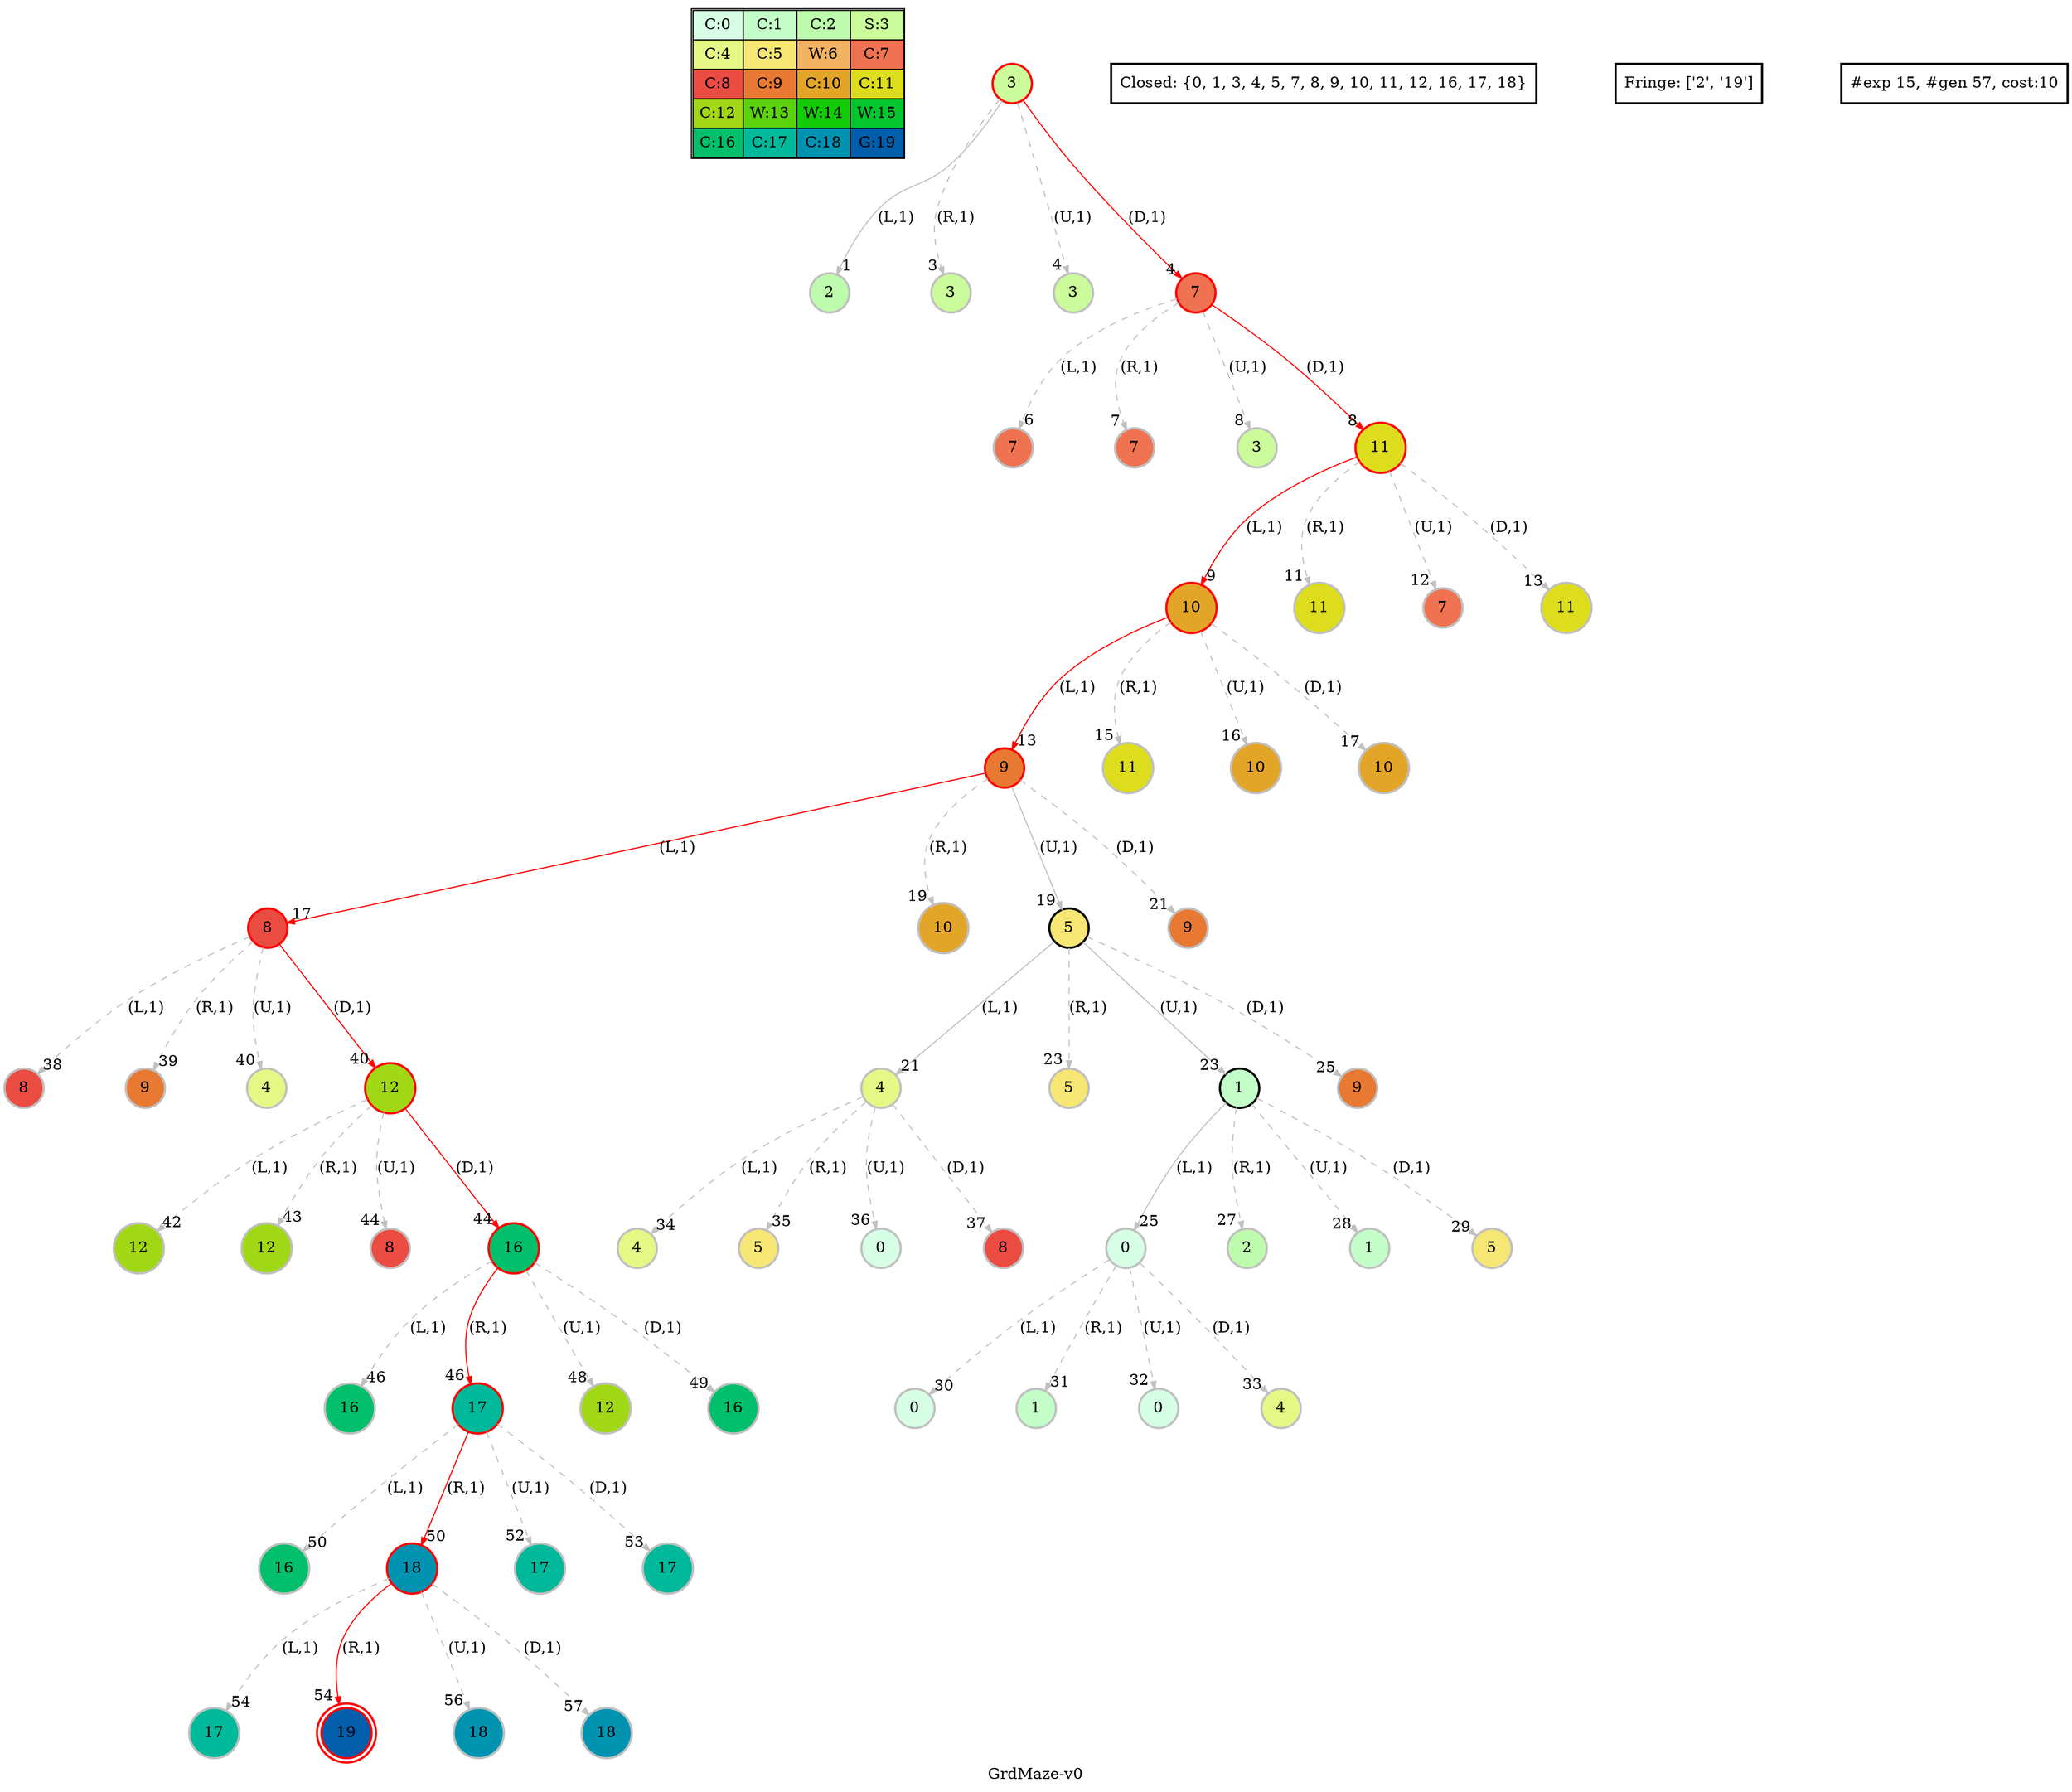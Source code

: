 digraph GrdMaze { label="GrdMaze-v0" nodesep=1 ranksep="1.2" node [shape=circle penwidth=2] edge [arrowsize=0.7] 
subgraph MAP {label=Map;map [shape=plaintext label=<<table border="1" cellpadding="5" cellspacing="0" cellborder="1"><tr><td bgcolor="0.39803922 0.15947579 0.99679532 1.        ">C:0</td><td bgcolor="0.35098039 0.23194764 0.99315867 1.        ">C:1</td><td bgcolor="0.29607843 0.31486959 0.98720184 1.        ">C:2</td><td bgcolor="0.24901961 0.38410575 0.98063477 1.        ">S:3</td></tr><tr><td bgcolor="0.19411765 0.46220388 0.97128103 1.        ">C:4</td><td bgcolor="0.14705882 0.52643216 0.96182564 1.        ">C:5</td><td bgcolor="0.09215686 0.59770746 0.94913494 1.        ">W:6</td><td bgcolor="0.0372549  0.66454018 0.93467977 1.        ">C:7</td></tr><tr><td bgcolor="0.00980392 0.71791192 0.92090552 1.        ">C:8</td><td bgcolor="0.06470588 0.77520398 0.9032472  1.        ">C:9</td><td bgcolor="0.11176471 0.81974048 0.88677369 1.        ">C:10</td><td bgcolor="0.16666667 0.8660254  0.8660254  1.        ">C:11</td></tr><tr><td bgcolor="0.21372549 0.9005867  0.84695821 1.        ">C:12</td><td bgcolor="0.26862745 0.93467977 0.82325295 1.        ">W:13</td><td bgcolor="0.32352941 0.96182564 0.79801723 1.        ">W:14</td><td bgcolor="0.37058824 0.97940977 0.77520398 1.        ">W:15</td></tr><tr><td bgcolor="0.4254902  0.99315867 0.74725253 1.        ">C:16</td><td bgcolor="0.47254902 0.99907048 0.72218645 1.        ">C:17</td><td bgcolor="0.52745098 0.99907048 0.69169844 1.        ">C:18</td><td bgcolor="0.5745098  0.99315867 0.66454018 1.        ">G:19</td></tr></table>>]} 
"0_3" [label="3" style=filled color=grey fillcolor="0.24901961 0.38410575 0.98063477 1.        " ];
"0_3" [label="3" style=filled color=black color=red fillcolor="0.24901961 0.38410575 0.98063477 1.        " ];"0_3.2-0" [label="2" style=filled color=grey fillcolor="0.29607843 0.31486959 0.98720184 1.        " ]; "0_3" -> "0_3.2-0" [label="(L,1)" headlabel=" 1 " style="" color=grey ]; "0_c" [label="Closed: {3}" shape=box]; "0_fr" [label="Fringe: []" shape=box];
"0_3.3-1" [label="3" style=filled color=grey fillcolor="0.24901961 0.38410575 0.98063477 1.        " ]; "0_3" -> "0_3.3-1" [label="(R,1)" headlabel=" 3 " style="dashed" color=grey ]; "0_c" [label="Closed: {3}" shape=box]; "0_fr" [label="Fringe: ['2']" shape=box];
"0_3.3-2" [label="3" style=filled color=grey fillcolor="0.24901961 0.38410575 0.98063477 1.        " ]; "0_3" -> "0_3.3-2" [label="(U,1)" headlabel=" 4 " style="dashed" color=grey ]; "0_c" [label="Closed: {3}" shape=box]; "0_fr" [label="Fringe: ['2']" shape=box];
"0_3.7-3" [label="7" style=filled color=grey color=red fillcolor="0.0372549  0.66454018 0.93467977 1.        " ]; "0_3" -> "0_3.7-3" [label="(D,1)" headlabel=" 4 " style="" color=grey color=red ]; "0_c" [label="Closed: {3}" shape=box]; "0_fr" [label="Fringe: ['2']" shape=box];
"0_3.7.7-0" [label="7" style=filled color=grey fillcolor="0.0372549  0.66454018 0.93467977 1.        " ]; "0_3.7-3" -> "0_3.7.7-0" [label="(L,1)" headlabel=" 6 " style="dashed" color=grey ]; "0_c" [label="Closed: {3, 7}" shape=box]; "0_fr" [label="Fringe: ['2']" shape=box];
"0_3.7.7-1" [label="7" style=filled color=grey fillcolor="0.0372549  0.66454018 0.93467977 1.        " ]; "0_3.7-3" -> "0_3.7.7-1" [label="(R,1)" headlabel=" 7 " style="dashed" color=grey ]; "0_c" [label="Closed: {3, 7}" shape=box]; "0_fr" [label="Fringe: ['2']" shape=box];
"0_3.7.3-2" [label="3" style=filled color=grey fillcolor="0.24901961 0.38410575 0.98063477 1.        " ]; "0_3.7-3" -> "0_3.7.3-2" [label="(U,1)" headlabel=" 8 " style="dashed" color=grey ]; "0_c" [label="Closed: {3, 7}" shape=box]; "0_fr" [label="Fringe: ['2']" shape=box];
"0_3.7-3" [label="7" style=filled color=black color=red fillcolor="0.0372549  0.66454018 0.93467977 1.        " ];"0_3.7.11-3" [label="11" style=filled color=grey color=red fillcolor="0.16666667 0.8660254  0.8660254  1.        " ]; "0_3.7-3" -> "0_3.7.11-3" [label="(D,1)" headlabel=" 8 " style="" color=grey color=red ]; "0_c" [label="Closed: {3, 7}" shape=box]; "0_fr" [label="Fringe: ['2']" shape=box];
"0_3.7.11-3" [label="11" style=filled color=black color=red fillcolor="0.16666667 0.8660254  0.8660254  1.        " ];"0_3.7.11.10-0" [label="10" style=filled color=grey color=red fillcolor="0.11176471 0.81974048 0.88677369 1.        " ]; "0_3.7.11-3" -> "0_3.7.11.10-0" [label="(L,1)" headlabel=" 9 " style="" color=grey color=red ]; "0_c" [label="Closed: {11, 3, 7}" shape=box]; "0_fr" [label="Fringe: ['2']" shape=box];
"0_3.7.11.11-1" [label="11" style=filled color=grey fillcolor="0.16666667 0.8660254  0.8660254  1.        " ]; "0_3.7.11-3" -> "0_3.7.11.11-1" [label="(R,1)" headlabel=" 11 " style="dashed" color=grey ]; "0_c" [label="Closed: {11, 3, 7}" shape=box]; "0_fr" [label="Fringe: ['2', '10']" shape=box];
"0_3.7.11.7-2" [label="7" style=filled color=grey fillcolor="0.0372549  0.66454018 0.93467977 1.        " ]; "0_3.7.11-3" -> "0_3.7.11.7-2" [label="(U,1)" headlabel=" 12 " style="dashed" color=grey ]; "0_c" [label="Closed: {11, 3, 7}" shape=box]; "0_fr" [label="Fringe: ['2', '10']" shape=box];
"0_3.7.11.11-3" [label="11" style=filled color=grey fillcolor="0.16666667 0.8660254  0.8660254  1.        " ]; "0_3.7.11-3" -> "0_3.7.11.11-3" [label="(D,1)" headlabel=" 13 " style="dashed" color=grey ]; "0_c" [label="Closed: {11, 3, 7}" shape=box]; "0_fr" [label="Fringe: ['2', '10']" shape=box];
"0_3.7.11.10-0" [label="10" style=filled color=black color=red fillcolor="0.11176471 0.81974048 0.88677369 1.        " ];"0_3.7.11.10.9-0" [label="9" style=filled color=grey color=red fillcolor="0.06470588 0.77520398 0.9032472  1.        " ]; "0_3.7.11.10-0" -> "0_3.7.11.10.9-0" [label="(L,1)" headlabel=" 13 " style="" color=grey color=red ]; "0_c" [label="Closed: {11, 10, 3, 7}" shape=box]; "0_fr" [label="Fringe: ['2']" shape=box];
"0_3.7.11.10.11-1" [label="11" style=filled color=grey fillcolor="0.16666667 0.8660254  0.8660254  1.        " ]; "0_3.7.11.10-0" -> "0_3.7.11.10.11-1" [label="(R,1)" headlabel=" 15 " style="dashed" color=grey ]; "0_c" [label="Closed: {11, 10, 3, 7}" shape=box]; "0_fr" [label="Fringe: ['2', '9']" shape=box];
"0_3.7.11.10.10-2" [label="10" style=filled color=grey fillcolor="0.11176471 0.81974048 0.88677369 1.        " ]; "0_3.7.11.10-0" -> "0_3.7.11.10.10-2" [label="(U,1)" headlabel=" 16 " style="dashed" color=grey ]; "0_c" [label="Closed: {11, 10, 3, 7}" shape=box]; "0_fr" [label="Fringe: ['2', '9']" shape=box];
"0_3.7.11.10.10-3" [label="10" style=filled color=grey fillcolor="0.11176471 0.81974048 0.88677369 1.        " ]; "0_3.7.11.10-0" -> "0_3.7.11.10.10-3" [label="(D,1)" headlabel=" 17 " style="dashed" color=grey ]; "0_c" [label="Closed: {11, 10, 3, 7}" shape=box]; "0_fr" [label="Fringe: ['2', '9']" shape=box];
"0_3.7.11.10.9-0" [label="9" style=filled color=black color=red fillcolor="0.06470588 0.77520398 0.9032472  1.        " ];"0_3.7.11.10.9.8-0" [label="8" style=filled color=grey color=red fillcolor="0.00980392 0.71791192 0.92090552 1.        " ]; "0_3.7.11.10.9-0" -> "0_3.7.11.10.9.8-0" [label="(L,1)" headlabel=" 17 " style="" color=grey color=red ]; "0_c" [label="Closed: {3, 7, 9, 10, 11}" shape=box]; "0_fr" [label="Fringe: ['2']" shape=box];
"0_3.7.11.10.9.10-1" [label="10" style=filled color=grey fillcolor="0.11176471 0.81974048 0.88677369 1.        " ]; "0_3.7.11.10.9-0" -> "0_3.7.11.10.9.10-1" [label="(R,1)" headlabel=" 19 " style="dashed" color=grey ]; "0_c" [label="Closed: {3, 7, 9, 10, 11}" shape=box]; "0_fr" [label="Fringe: ['2', '8']" shape=box];
"0_3.7.11.10.9.5-2" [label="5" style=filled color=grey fillcolor="0.14705882 0.52643216 0.96182564 1.        " ]; "0_3.7.11.10.9-0" -> "0_3.7.11.10.9.5-2" [label="(U,1)" headlabel=" 19 " style="" color=grey ]; "0_c" [label="Closed: {3, 7, 9, 10, 11}" shape=box]; "0_fr" [label="Fringe: ['2', '8']" shape=box];
"0_3.7.11.10.9.9-3" [label="9" style=filled color=grey fillcolor="0.06470588 0.77520398 0.9032472  1.        " ]; "0_3.7.11.10.9-0" -> "0_3.7.11.10.9.9-3" [label="(D,1)" headlabel=" 21 " style="dashed" color=grey ]; "0_c" [label="Closed: {3, 7, 9, 10, 11}" shape=box]; "0_fr" [label="Fringe: ['2', '8', '5']" shape=box];
"0_3.7.11.10.9.5-2" [label="5" style=filled color=black fillcolor="0.14705882 0.52643216 0.96182564 1.        " ];"0_3.7.11.10.9.5.4-0" [label="4" style=filled color=grey fillcolor="0.19411765 0.46220388 0.97128103 1.        " ]; "0_3.7.11.10.9.5-2" -> "0_3.7.11.10.9.5.4-0" [label="(L,1)" headlabel=" 21 " style="" color=grey ]; "0_c" [label="Closed: {3, 5, 7, 9, 10, 11}" shape=box]; "0_fr" [label="Fringe: ['2', '8']" shape=box];
"0_3.7.11.10.9.5.5-1" [label="5" style=filled color=grey fillcolor="0.14705882 0.52643216 0.96182564 1.        " ]; "0_3.7.11.10.9.5-2" -> "0_3.7.11.10.9.5.5-1" [label="(R,1)" headlabel=" 23 " style="dashed" color=grey ]; "0_c" [label="Closed: {3, 5, 7, 9, 10, 11}" shape=box]; "0_fr" [label="Fringe: ['2', '8', '4']" shape=box];
"0_3.7.11.10.9.5.1-2" [label="1" style=filled color=grey fillcolor="0.35098039 0.23194764 0.99315867 1.        " ]; "0_3.7.11.10.9.5-2" -> "0_3.7.11.10.9.5.1-2" [label="(U,1)" headlabel=" 23 " style="" color=grey ]; "0_c" [label="Closed: {3, 5, 7, 9, 10, 11}" shape=box]; "0_fr" [label="Fringe: ['2', '8', '4']" shape=box];
"0_3.7.11.10.9.5.9-3" [label="9" style=filled color=grey fillcolor="0.06470588 0.77520398 0.9032472  1.        " ]; "0_3.7.11.10.9.5-2" -> "0_3.7.11.10.9.5.9-3" [label="(D,1)" headlabel=" 25 " style="dashed" color=grey ]; "0_c" [label="Closed: {3, 5, 7, 9, 10, 11}" shape=box]; "0_fr" [label="Fringe: ['2', '8', '4', '1']" shape=box];
"0_3.7.11.10.9.5.1-2" [label="1" style=filled color=black fillcolor="0.35098039 0.23194764 0.99315867 1.        " ];"0_3.7.11.10.9.5.1.0-0" [label="0" style=filled color=grey fillcolor="0.39803922 0.15947579 0.99679532 1.        " ]; "0_3.7.11.10.9.5.1-2" -> "0_3.7.11.10.9.5.1.0-0" [label="(L,1)" headlabel=" 25 " style="" color=grey ]; "0_c" [label="Closed: {1, 3, 5, 7, 9, 10, 11}" shape=box]; "0_fr" [label="Fringe: ['2', '8', '4']" shape=box];
"0_3.7.11.10.9.5.1.2-1" [label="2" style=filled color=grey fillcolor="0.29607843 0.31486959 0.98720184 1.        " ]; "0_3.7.11.10.9.5.1-2" -> "0_3.7.11.10.9.5.1.2-1" [label="(R,1)" headlabel=" 27 " style="dashed" color=grey ]; "0_c" [label="Closed: {1, 3, 5, 7, 9, 10, 11}" shape=box]; "0_fr" [label="Fringe: ['2', '8', '4', '0']" shape=box];
"0_3.7.11.10.9.5.1.1-2" [label="1" style=filled color=grey fillcolor="0.35098039 0.23194764 0.99315867 1.        " ]; "0_3.7.11.10.9.5.1-2" -> "0_3.7.11.10.9.5.1.1-2" [label="(U,1)" headlabel=" 28 " style="dashed" color=grey ]; "0_c" [label="Closed: {1, 3, 5, 7, 9, 10, 11}" shape=box]; "0_fr" [label="Fringe: ['2', '8', '4', '0']" shape=box];
"0_3.7.11.10.9.5.1.5-3" [label="5" style=filled color=grey fillcolor="0.14705882 0.52643216 0.96182564 1.        " ]; "0_3.7.11.10.9.5.1-2" -> "0_3.7.11.10.9.5.1.5-3" [label="(D,1)" headlabel=" 29 " style="dashed" color=grey ]; "0_c" [label="Closed: {1, 3, 5, 7, 9, 10, 11}" shape=box]; "0_fr" [label="Fringe: ['2', '8', '4', '0']" shape=box];
"0_3.7.11.10.9.5.1.0.0-0" [label="0" style=filled color=grey fillcolor="0.39803922 0.15947579 0.99679532 1.        " ]; "0_3.7.11.10.9.5.1.0-0" -> "0_3.7.11.10.9.5.1.0.0-0" [label="(L,1)" headlabel=" 30 " style="dashed" color=grey ]; "0_c" [label="Closed: {0, 1, 3, 5, 7, 9, 10, 11}" shape=box]; "0_fr" [label="Fringe: ['2', '8', '4']" shape=box];
"0_3.7.11.10.9.5.1.0.1-1" [label="1" style=filled color=grey fillcolor="0.35098039 0.23194764 0.99315867 1.        " ]; "0_3.7.11.10.9.5.1.0-0" -> "0_3.7.11.10.9.5.1.0.1-1" [label="(R,1)" headlabel=" 31 " style="dashed" color=grey ]; "0_c" [label="Closed: {0, 1, 3, 5, 7, 9, 10, 11}" shape=box]; "0_fr" [label="Fringe: ['2', '8', '4']" shape=box];
"0_3.7.11.10.9.5.1.0.0-2" [label="0" style=filled color=grey fillcolor="0.39803922 0.15947579 0.99679532 1.        " ]; "0_3.7.11.10.9.5.1.0-0" -> "0_3.7.11.10.9.5.1.0.0-2" [label="(U,1)" headlabel=" 32 " style="dashed" color=grey ]; "0_c" [label="Closed: {0, 1, 3, 5, 7, 9, 10, 11}" shape=box]; "0_fr" [label="Fringe: ['2', '8', '4']" shape=box];
"0_3.7.11.10.9.5.1.0.4-3" [label="4" style=filled color=grey fillcolor="0.19411765 0.46220388 0.97128103 1.        " ]; "0_3.7.11.10.9.5.1.0-0" -> "0_3.7.11.10.9.5.1.0.4-3" [label="(D,1)" headlabel=" 33 " style="dashed" color=grey ]; "0_c" [label="Closed: {0, 1, 3, 5, 7, 9, 10, 11}" shape=box]; "0_fr" [label="Fringe: ['2', '8', '4']" shape=box];
"0_3.7.11.10.9.5.4.4-0" [label="4" style=filled color=grey fillcolor="0.19411765 0.46220388 0.97128103 1.        " ]; "0_3.7.11.10.9.5.4-0" -> "0_3.7.11.10.9.5.4.4-0" [label="(L,1)" headlabel=" 34 " style="dashed" color=grey ]; "0_c" [label="Closed: {0, 1, 3, 4, 5, 7, 9, 10, 11}" shape=box]; "0_fr" [label="Fringe: ['2', '8']" shape=box];
"0_3.7.11.10.9.5.4.5-1" [label="5" style=filled color=grey fillcolor="0.14705882 0.52643216 0.96182564 1.        " ]; "0_3.7.11.10.9.5.4-0" -> "0_3.7.11.10.9.5.4.5-1" [label="(R,1)" headlabel=" 35 " style="dashed" color=grey ]; "0_c" [label="Closed: {0, 1, 3, 4, 5, 7, 9, 10, 11}" shape=box]; "0_fr" [label="Fringe: ['2', '8']" shape=box];
"0_3.7.11.10.9.5.4.0-2" [label="0" style=filled color=grey fillcolor="0.39803922 0.15947579 0.99679532 1.        " ]; "0_3.7.11.10.9.5.4-0" -> "0_3.7.11.10.9.5.4.0-2" [label="(U,1)" headlabel=" 36 " style="dashed" color=grey ]; "0_c" [label="Closed: {0, 1, 3, 4, 5, 7, 9, 10, 11}" shape=box]; "0_fr" [label="Fringe: ['2', '8']" shape=box];
"0_3.7.11.10.9.5.4.8-3" [label="8" style=filled color=grey fillcolor="0.00980392 0.71791192 0.92090552 1.        " ]; "0_3.7.11.10.9.5.4-0" -> "0_3.7.11.10.9.5.4.8-3" [label="(D,1)" headlabel=" 37 " style="dashed" color=grey ]; "0_c" [label="Closed: {0, 1, 3, 4, 5, 7, 9, 10, 11}" shape=box]; "0_fr" [label="Fringe: ['2', '8']" shape=box];
"0_3.7.11.10.9.8.8-0" [label="8" style=filled color=grey fillcolor="0.00980392 0.71791192 0.92090552 1.        " ]; "0_3.7.11.10.9.8-0" -> "0_3.7.11.10.9.8.8-0" [label="(L,1)" headlabel=" 38 " style="dashed" color=grey ]; "0_c" [label="Closed: {0, 1, 3, 4, 5, 7, 8, 9, 10, 11}" shape=box]; "0_fr" [label="Fringe: ['2']" shape=box];
"0_3.7.11.10.9.8.9-1" [label="9" style=filled color=grey fillcolor="0.06470588 0.77520398 0.9032472  1.        " ]; "0_3.7.11.10.9.8-0" -> "0_3.7.11.10.9.8.9-1" [label="(R,1)" headlabel=" 39 " style="dashed" color=grey ]; "0_c" [label="Closed: {0, 1, 3, 4, 5, 7, 8, 9, 10, 11}" shape=box]; "0_fr" [label="Fringe: ['2']" shape=box];
"0_3.7.11.10.9.8.4-2" [label="4" style=filled color=grey fillcolor="0.19411765 0.46220388 0.97128103 1.        " ]; "0_3.7.11.10.9.8-0" -> "0_3.7.11.10.9.8.4-2" [label="(U,1)" headlabel=" 40 " style="dashed" color=grey ]; "0_c" [label="Closed: {0, 1, 3, 4, 5, 7, 8, 9, 10, 11}" shape=box]; "0_fr" [label="Fringe: ['2']" shape=box];
"0_3.7.11.10.9.8-0" [label="8" style=filled color=black color=red fillcolor="0.00980392 0.71791192 0.92090552 1.        " ];"0_3.7.11.10.9.8.12-3" [label="12" style=filled color=grey color=red fillcolor="0.21372549 0.9005867  0.84695821 1.        " ]; "0_3.7.11.10.9.8-0" -> "0_3.7.11.10.9.8.12-3" [label="(D,1)" headlabel=" 40 " style="" color=grey color=red ]; "0_c" [label="Closed: {0, 1, 3, 4, 5, 7, 8, 9, 10, 11}" shape=box]; "0_fr" [label="Fringe: ['2']" shape=box];
"0_3.7.11.10.9.8.12.12-0" [label="12" style=filled color=grey fillcolor="0.21372549 0.9005867  0.84695821 1.        " ]; "0_3.7.11.10.9.8.12-3" -> "0_3.7.11.10.9.8.12.12-0" [label="(L,1)" headlabel=" 42 " style="dashed" color=grey ]; "0_c" [label="Closed: {0, 1, 3, 4, 5, 7, 8, 9, 10, 11, 12}" shape=box]; "0_fr" [label="Fringe: ['2']" shape=box];
"0_3.7.11.10.9.8.12.12-1" [label="12" style=filled color=grey fillcolor="0.21372549 0.9005867  0.84695821 1.        " ]; "0_3.7.11.10.9.8.12-3" -> "0_3.7.11.10.9.8.12.12-1" [label="(R,1)" headlabel=" 43 " style="dashed" color=grey ]; "0_c" [label="Closed: {0, 1, 3, 4, 5, 7, 8, 9, 10, 11, 12}" shape=box]; "0_fr" [label="Fringe: ['2']" shape=box];
"0_3.7.11.10.9.8.12.8-2" [label="8" style=filled color=grey fillcolor="0.00980392 0.71791192 0.92090552 1.        " ]; "0_3.7.11.10.9.8.12-3" -> "0_3.7.11.10.9.8.12.8-2" [label="(U,1)" headlabel=" 44 " style="dashed" color=grey ]; "0_c" [label="Closed: {0, 1, 3, 4, 5, 7, 8, 9, 10, 11, 12}" shape=box]; "0_fr" [label="Fringe: ['2']" shape=box];
"0_3.7.11.10.9.8.12-3" [label="12" style=filled color=black color=red fillcolor="0.21372549 0.9005867  0.84695821 1.        " ];"0_3.7.11.10.9.8.12.16-3" [label="16" style=filled color=grey color=red fillcolor="0.4254902  0.99315867 0.74725253 1.        " ]; "0_3.7.11.10.9.8.12-3" -> "0_3.7.11.10.9.8.12.16-3" [label="(D,1)" headlabel=" 44 " style="" color=grey color=red ]; "0_c" [label="Closed: {0, 1, 3, 4, 5, 7, 8, 9, 10, 11, 12}" shape=box]; "0_fr" [label="Fringe: ['2']" shape=box];
"0_3.7.11.10.9.8.12.16.16-0" [label="16" style=filled color=grey fillcolor="0.4254902  0.99315867 0.74725253 1.        " ]; "0_3.7.11.10.9.8.12.16-3" -> "0_3.7.11.10.9.8.12.16.16-0" [label="(L,1)" headlabel=" 46 " style="dashed" color=grey ]; "0_c" [label="Closed: {0, 1, 3, 4, 5, 7, 8, 9, 10, 11, 12, 16}" shape=box]; "0_fr" [label="Fringe: ['2']" shape=box];
"0_3.7.11.10.9.8.12.16-3" [label="16" style=filled color=black color=red fillcolor="0.4254902  0.99315867 0.74725253 1.        " ];"0_3.7.11.10.9.8.12.16.17-1" [label="17" style=filled color=grey color=red fillcolor="0.47254902 0.99907048 0.72218645 1.        " ]; "0_3.7.11.10.9.8.12.16-3" -> "0_3.7.11.10.9.8.12.16.17-1" [label="(R,1)" headlabel=" 46 " style="" color=grey color=red ]; "0_c" [label="Closed: {0, 1, 3, 4, 5, 7, 8, 9, 10, 11, 12, 16}" shape=box]; "0_fr" [label="Fringe: ['2']" shape=box];
"0_3.7.11.10.9.8.12.16.12-2" [label="12" style=filled color=grey fillcolor="0.21372549 0.9005867  0.84695821 1.        " ]; "0_3.7.11.10.9.8.12.16-3" -> "0_3.7.11.10.9.8.12.16.12-2" [label="(U,1)" headlabel=" 48 " style="dashed" color=grey ]; "0_c" [label="Closed: {0, 1, 3, 4, 5, 7, 8, 9, 10, 11, 12, 16}" shape=box]; "0_fr" [label="Fringe: ['2', '17']" shape=box];
"0_3.7.11.10.9.8.12.16.16-3" [label="16" style=filled color=grey fillcolor="0.4254902  0.99315867 0.74725253 1.        " ]; "0_3.7.11.10.9.8.12.16-3" -> "0_3.7.11.10.9.8.12.16.16-3" [label="(D,1)" headlabel=" 49 " style="dashed" color=grey ]; "0_c" [label="Closed: {0, 1, 3, 4, 5, 7, 8, 9, 10, 11, 12, 16}" shape=box]; "0_fr" [label="Fringe: ['2', '17']" shape=box];
"0_3.7.11.10.9.8.12.16.17.16-0" [label="16" style=filled color=grey fillcolor="0.4254902  0.99315867 0.74725253 1.        " ]; "0_3.7.11.10.9.8.12.16.17-1" -> "0_3.7.11.10.9.8.12.16.17.16-0" [label="(L,1)" headlabel=" 50 " style="dashed" color=grey ]; "0_c" [label="Closed: {0, 1, 3, 4, 5, 7, 8, 9, 10, 11, 12, 16, 17}" shape=box]; "0_fr" [label="Fringe: ['2']" shape=box];
"0_3.7.11.10.9.8.12.16.17-1" [label="17" style=filled color=black color=red fillcolor="0.47254902 0.99907048 0.72218645 1.        " ];"0_3.7.11.10.9.8.12.16.17.18-1" [label="18" style=filled color=grey color=red fillcolor="0.52745098 0.99907048 0.69169844 1.        " ]; "0_3.7.11.10.9.8.12.16.17-1" -> "0_3.7.11.10.9.8.12.16.17.18-1" [label="(R,1)" headlabel=" 50 " style="" color=grey color=red ]; "0_c" [label="Closed: {0, 1, 3, 4, 5, 7, 8, 9, 10, 11, 12, 16, 17}" shape=box]; "0_fr" [label="Fringe: ['2']" shape=box];
"0_3.7.11.10.9.8.12.16.17.17-2" [label="17" style=filled color=grey fillcolor="0.47254902 0.99907048 0.72218645 1.        " ]; "0_3.7.11.10.9.8.12.16.17-1" -> "0_3.7.11.10.9.8.12.16.17.17-2" [label="(U,1)" headlabel=" 52 " style="dashed" color=grey ]; "0_c" [label="Closed: {0, 1, 3, 4, 5, 7, 8, 9, 10, 11, 12, 16, 17}" shape=box]; "0_fr" [label="Fringe: ['2', '18']" shape=box];
"0_3.7.11.10.9.8.12.16.17.17-3" [label="17" style=filled color=grey fillcolor="0.47254902 0.99907048 0.72218645 1.        " ]; "0_3.7.11.10.9.8.12.16.17-1" -> "0_3.7.11.10.9.8.12.16.17.17-3" [label="(D,1)" headlabel=" 53 " style="dashed" color=grey ]; "0_c" [label="Closed: {0, 1, 3, 4, 5, 7, 8, 9, 10, 11, 12, 16, 17}" shape=box]; "0_fr" [label="Fringe: ['2', '18']" shape=box];
"0_3.7.11.10.9.8.12.16.17.18.17-0" [label="17" style=filled color=grey fillcolor="0.47254902 0.99907048 0.72218645 1.        " ]; "0_3.7.11.10.9.8.12.16.17.18-1" -> "0_3.7.11.10.9.8.12.16.17.18.17-0" [label="(L,1)" headlabel=" 54 " style="dashed" color=grey ]; "0_c" [label="Closed: {0, 1, 3, 4, 5, 7, 8, 9, 10, 11, 12, 16, 17, 18}" shape=box]; "0_fr" [label="Fringe: ['2']" shape=box];
"0_3.7.11.10.9.8.12.16.17.18-1" [label="18" style=filled color=black color=red fillcolor="0.52745098 0.99907048 0.69169844 1.        " ];"0_3.7.11.10.9.8.12.16.17.18.19-1" [label="19" style=filled color=black color=red fillcolor="0.5745098  0.99315867 0.66454018 1.        " peripheries=2 /*GOALSTATE*/]; "0_3.7.11.10.9.8.12.16.17.18-1" -> "0_3.7.11.10.9.8.12.16.17.18.19-1" [label="(R,1)" headlabel=" 54 " style="" color=grey color=red ]; "0_c" [label="Closed: {0, 1, 3, 4, 5, 7, 8, 9, 10, 11, 12, 16, 17, 18}" shape=box]; "0_fr" [label="Fringe: ['2']" shape=box];
"0_3.7.11.10.9.8.12.16.17.18.18-2" [label="18" style=filled color=grey fillcolor="0.52745098 0.99907048 0.69169844 1.        " ]; "0_3.7.11.10.9.8.12.16.17.18-1" -> "0_3.7.11.10.9.8.12.16.17.18.18-2" [label="(U,1)" headlabel=" 56 " style="dashed" color=grey ]; "0_c" [label="Closed: {0, 1, 3, 4, 5, 7, 8, 9, 10, 11, 12, 16, 17, 18}" shape=box]; "0_fr" [label="Fringe: ['2', '19']" shape=box];
"0_3.7.11.10.9.8.12.16.17.18.18-3" [label="18" style=filled color=grey fillcolor="0.52745098 0.99907048 0.69169844 1.        " ]; "0_3.7.11.10.9.8.12.16.17.18-1" -> "0_3.7.11.10.9.8.12.16.17.18.18-3" [label="(D,1)" headlabel=" 57 " style="dashed" color=grey ]; "0_c" [label="Closed: {0, 1, 3, 4, 5, 7, 8, 9, 10, 11, 12, 16, 17, 18}" shape=box]; "0_fr" [label="Fringe: ['2', '19']" shape=box]
"#exp 15, #gen 57, cost:10" [ shape=box ]; }
